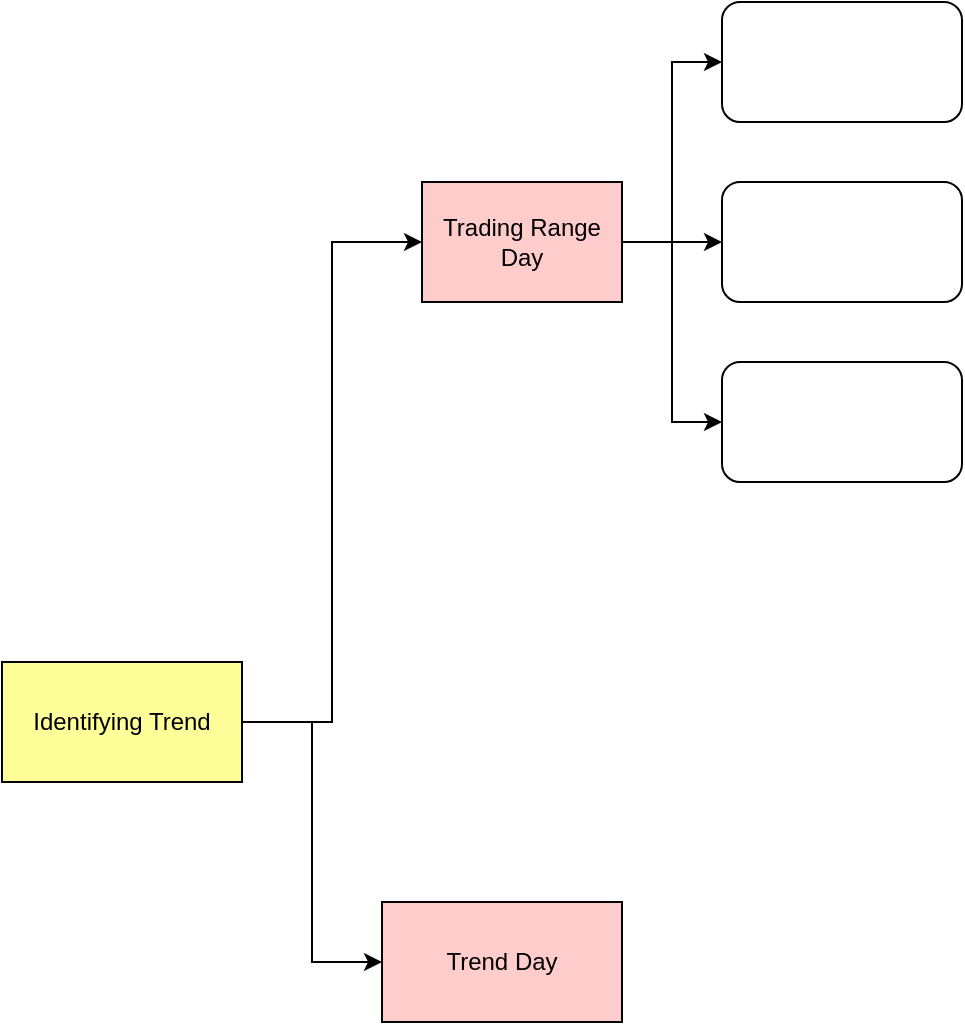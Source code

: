 <mxfile version="22.1.3" type="github">
  <diagram name="Page-1" id="quJaiozy33Anq29grFRM">
    <mxGraphModel dx="821" dy="571" grid="1" gridSize="10" guides="1" tooltips="1" connect="1" arrows="1" fold="1" page="1" pageScale="1" pageWidth="850" pageHeight="1100" math="0" shadow="0">
      <root>
        <mxCell id="0" />
        <mxCell id="1" parent="0" />
        <mxCell id="FPTDE7UYSTd6VP69Lmrt-2" style="edgeStyle=orthogonalEdgeStyle;rounded=0;orthogonalLoop=1;jettySize=auto;html=1;entryX=0;entryY=0.5;entryDx=0;entryDy=0;" edge="1" parent="1" source="FPTDE7UYSTd6VP69Lmrt-1" target="FPTDE7UYSTd6VP69Lmrt-4">
          <mxGeometry relative="1" as="geometry">
            <mxPoint x="480" y="750" as="targetPoint" />
          </mxGeometry>
        </mxCell>
        <mxCell id="FPTDE7UYSTd6VP69Lmrt-5" style="edgeStyle=orthogonalEdgeStyle;rounded=0;orthogonalLoop=1;jettySize=auto;html=1;entryX=0;entryY=0.5;entryDx=0;entryDy=0;" edge="1" parent="1" source="FPTDE7UYSTd6VP69Lmrt-1" target="FPTDE7UYSTd6VP69Lmrt-3">
          <mxGeometry relative="1" as="geometry" />
        </mxCell>
        <mxCell id="FPTDE7UYSTd6VP69Lmrt-1" value="Identifying Trend" style="rounded=0;whiteSpace=wrap;html=1;fillColor=#FFFF99;" vertex="1" parent="1">
          <mxGeometry x="330" y="600" width="120" height="60" as="geometry" />
        </mxCell>
        <mxCell id="FPTDE7UYSTd6VP69Lmrt-10" style="edgeStyle=orthogonalEdgeStyle;rounded=0;orthogonalLoop=1;jettySize=auto;html=1;entryX=0;entryY=0.5;entryDx=0;entryDy=0;" edge="1" parent="1" source="FPTDE7UYSTd6VP69Lmrt-3" target="FPTDE7UYSTd6VP69Lmrt-7">
          <mxGeometry relative="1" as="geometry" />
        </mxCell>
        <mxCell id="FPTDE7UYSTd6VP69Lmrt-11" style="edgeStyle=orthogonalEdgeStyle;rounded=0;orthogonalLoop=1;jettySize=auto;html=1;" edge="1" parent="1" source="FPTDE7UYSTd6VP69Lmrt-3" target="FPTDE7UYSTd6VP69Lmrt-8">
          <mxGeometry relative="1" as="geometry" />
        </mxCell>
        <mxCell id="FPTDE7UYSTd6VP69Lmrt-12" style="edgeStyle=orthogonalEdgeStyle;rounded=0;orthogonalLoop=1;jettySize=auto;html=1;entryX=0;entryY=0.5;entryDx=0;entryDy=0;" edge="1" parent="1" source="FPTDE7UYSTd6VP69Lmrt-3" target="FPTDE7UYSTd6VP69Lmrt-9">
          <mxGeometry relative="1" as="geometry" />
        </mxCell>
        <mxCell id="FPTDE7UYSTd6VP69Lmrt-3" value="Trading Range Day" style="rounded=0;whiteSpace=wrap;html=1;fillColor=#FFCCCC;" vertex="1" parent="1">
          <mxGeometry x="540" y="360" width="100" height="60" as="geometry" />
        </mxCell>
        <mxCell id="FPTDE7UYSTd6VP69Lmrt-4" value="Trend Day" style="rounded=0;whiteSpace=wrap;html=1;fillColor=#FFCCCC;" vertex="1" parent="1">
          <mxGeometry x="520" y="720" width="120" height="60" as="geometry" />
        </mxCell>
        <mxCell id="FPTDE7UYSTd6VP69Lmrt-7" value="" style="rounded=1;whiteSpace=wrap;html=1;" vertex="1" parent="1">
          <mxGeometry x="690" y="270" width="120" height="60" as="geometry" />
        </mxCell>
        <mxCell id="FPTDE7UYSTd6VP69Lmrt-8" value="" style="rounded=1;whiteSpace=wrap;html=1;" vertex="1" parent="1">
          <mxGeometry x="690" y="360" width="120" height="60" as="geometry" />
        </mxCell>
        <mxCell id="FPTDE7UYSTd6VP69Lmrt-9" value="" style="rounded=1;whiteSpace=wrap;html=1;" vertex="1" parent="1">
          <mxGeometry x="690" y="450" width="120" height="60" as="geometry" />
        </mxCell>
      </root>
    </mxGraphModel>
  </diagram>
</mxfile>
